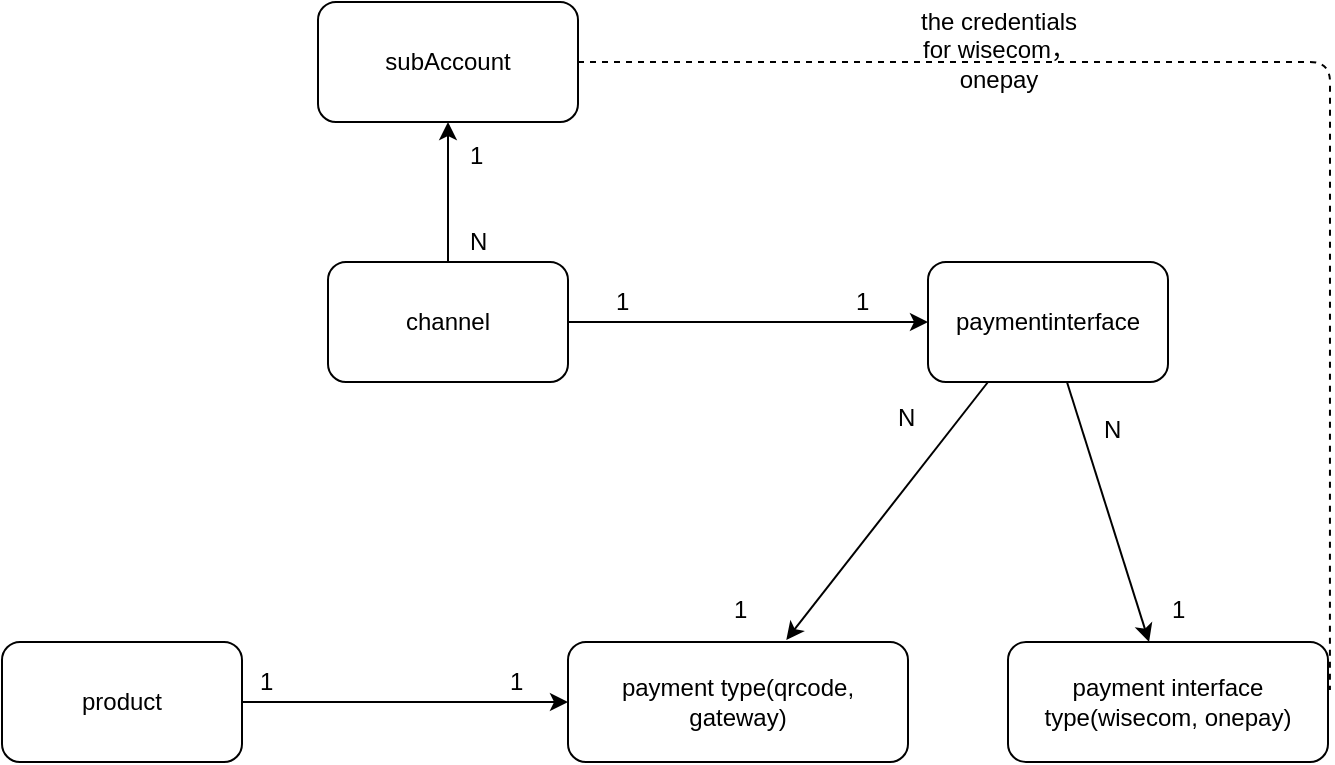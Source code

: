 <mxfile version="11.0.4" type="github"><diagram id="6E92XMnVio-HhjuMAIAm" name="第 1 页"><mxGraphModel dx="1028" dy="544" grid="1" gridSize="10" guides="1" tooltips="1" connect="1" arrows="1" fold="1" page="1" pageScale="1" pageWidth="827" pageHeight="1169" math="0" shadow="0"><root><mxCell id="0"/><mxCell id="1" parent="0"/><mxCell id="6HILd13-ZVRbZ04y7Zae-5" style="edgeStyle=orthogonalEdgeStyle;rounded=0;orthogonalLoop=1;jettySize=auto;html=1;entryX=0;entryY=0.5;entryDx=0;entryDy=0;" edge="1" parent="1" source="6HILd13-ZVRbZ04y7Zae-1" target="6HILd13-ZVRbZ04y7Zae-2"><mxGeometry relative="1" as="geometry"/></mxCell><mxCell id="6HILd13-ZVRbZ04y7Zae-22" value="" style="edgeStyle=none;rounded=0;orthogonalLoop=1;jettySize=auto;html=1;" edge="1" parent="1" source="6HILd13-ZVRbZ04y7Zae-1" target="6HILd13-ZVRbZ04y7Zae-21"><mxGeometry relative="1" as="geometry"/></mxCell><mxCell id="6HILd13-ZVRbZ04y7Zae-1" value="channel" style="rounded=1;whiteSpace=wrap;html=1;" vertex="1" parent="1"><mxGeometry x="250" y="140" width="120" height="60" as="geometry"/></mxCell><mxCell id="6HILd13-ZVRbZ04y7Zae-21" value="subAccount" style="rounded=1;whiteSpace=wrap;html=1;" vertex="1" parent="1"><mxGeometry x="245" y="10" width="130" height="60" as="geometry"/></mxCell><mxCell id="6HILd13-ZVRbZ04y7Zae-18" style="rounded=0;orthogonalLoop=1;jettySize=auto;html=1;" edge="1" parent="1" source="6HILd13-ZVRbZ04y7Zae-2" target="6HILd13-ZVRbZ04y7Zae-13"><mxGeometry relative="1" as="geometry"/></mxCell><mxCell id="6HILd13-ZVRbZ04y7Zae-2" value="paymentinterface" style="rounded=1;whiteSpace=wrap;html=1;" vertex="1" parent="1"><mxGeometry x="550" y="140" width="120" height="60" as="geometry"/></mxCell><mxCell id="6HILd13-ZVRbZ04y7Zae-6" value="1" style="text;html=1;resizable=0;points=[];autosize=1;align=left;verticalAlign=top;spacingTop=-4;" vertex="1" parent="1"><mxGeometry x="392" y="150" width="20" height="20" as="geometry"/></mxCell><mxCell id="6HILd13-ZVRbZ04y7Zae-7" value="1" style="text;html=1;resizable=0;points=[];autosize=1;align=left;verticalAlign=top;spacingTop=-4;" vertex="1" parent="1"><mxGeometry x="512" y="150" width="20" height="20" as="geometry"/></mxCell><mxCell id="6HILd13-ZVRbZ04y7Zae-9" value="payment type(&lt;span style=&quot;text-align: left ; white-space: nowrap&quot;&gt;qrcode,&lt;/span&gt;&lt;br&gt;&lt;span style=&quot;text-align: left ; white-space: nowrap&quot;&gt;gateway&lt;/span&gt;)" style="rounded=1;whiteSpace=wrap;html=1;" vertex="1" parent="1"><mxGeometry x="370" y="330" width="170" height="60" as="geometry"/></mxCell><mxCell id="6HILd13-ZVRbZ04y7Zae-10" value="" style="endArrow=classic;html=1;exitX=0.25;exitY=1;exitDx=0;exitDy=0;entryX=0.642;entryY=-0.017;entryDx=0;entryDy=0;entryPerimeter=0;" edge="1" parent="1" source="6HILd13-ZVRbZ04y7Zae-2" target="6HILd13-ZVRbZ04y7Zae-9"><mxGeometry width="50" height="50" relative="1" as="geometry"><mxPoint x="560" y="300" as="sourcePoint"/><mxPoint x="610" y="250" as="targetPoint"/></mxGeometry></mxCell><mxCell id="6HILd13-ZVRbZ04y7Zae-11" value="N" style="text;html=1;resizable=0;points=[];autosize=1;align=left;verticalAlign=top;spacingTop=-4;" vertex="1" parent="1"><mxGeometry x="533" y="208" width="20" height="20" as="geometry"/></mxCell><mxCell id="6HILd13-ZVRbZ04y7Zae-12" value="1" style="text;html=1;resizable=0;points=[];autosize=1;align=left;verticalAlign=top;spacingTop=-4;" vertex="1" parent="1"><mxGeometry x="451" y="304" width="20" height="20" as="geometry"/></mxCell><mxCell id="6HILd13-ZVRbZ04y7Zae-13" value="payment interface type(wisecom, onepay)" style="rounded=1;whiteSpace=wrap;html=1;" vertex="1" parent="1"><mxGeometry x="590" y="330" width="160" height="60" as="geometry"/></mxCell><mxCell id="6HILd13-ZVRbZ04y7Zae-19" value="N" style="text;html=1;resizable=0;points=[];autosize=1;align=left;verticalAlign=top;spacingTop=-4;" vertex="1" parent="1"><mxGeometry x="636" y="214" width="20" height="20" as="geometry"/></mxCell><mxCell id="6HILd13-ZVRbZ04y7Zae-20" value="1" style="text;html=1;resizable=0;points=[];autosize=1;align=left;verticalAlign=top;spacingTop=-4;" vertex="1" parent="1"><mxGeometry x="670" y="304" width="20" height="20" as="geometry"/></mxCell><mxCell id="6HILd13-ZVRbZ04y7Zae-24" value="N" style="text;html=1;resizable=0;points=[];autosize=1;align=left;verticalAlign=top;spacingTop=-4;" vertex="1" parent="1"><mxGeometry x="319" y="120" width="20" height="20" as="geometry"/></mxCell><mxCell id="6HILd13-ZVRbZ04y7Zae-25" value="1" style="text;html=1;resizable=0;points=[];autosize=1;align=left;verticalAlign=top;spacingTop=-4;" vertex="1" parent="1"><mxGeometry x="319" y="77" width="20" height="20" as="geometry"/></mxCell><mxCell id="6HILd13-ZVRbZ04y7Zae-27" value="" style="endArrow=none;dashed=1;html=1;exitX=1;exitY=0.5;exitDx=0;exitDy=0;entryX=1.006;entryY=0.4;entryDx=0;entryDy=0;entryPerimeter=0;" edge="1" parent="1" source="6HILd13-ZVRbZ04y7Zae-21" target="6HILd13-ZVRbZ04y7Zae-13"><mxGeometry width="50" height="50" relative="1" as="geometry"><mxPoint x="490" y="80" as="sourcePoint"/><mxPoint x="540" y="30" as="targetPoint"/><Array as="points"><mxPoint x="751" y="40"/></Array></mxGeometry></mxCell><mxCell id="6HILd13-ZVRbZ04y7Zae-29" value="&lt;div&gt;&lt;span style=&quot;white-space: normal&quot;&gt;the&amp;nbsp;&lt;/span&gt;&lt;span style=&quot;white-space: normal&quot;&gt;credentials for wisecom，onepay&lt;/span&gt;&lt;/div&gt;" style="text;html=1;resizable=0;points=[];autosize=1;align=center;verticalAlign=top;spacingTop=-4;" vertex="1" parent="1"><mxGeometry x="480" y="10" width="210" height="20" as="geometry"/></mxCell><mxCell id="6HILd13-ZVRbZ04y7Zae-30" value="product" style="text;html=1;resizable=0;points=[];autosize=1;align=left;verticalAlign=top;spacingTop=-4;" vertex="1" parent="1"><mxGeometry x="117" y="350" width="60" height="20" as="geometry"/></mxCell><mxCell id="6HILd13-ZVRbZ04y7Zae-33" style="edgeStyle=none;rounded=0;orthogonalLoop=1;jettySize=auto;html=1;entryX=0;entryY=0.5;entryDx=0;entryDy=0;" edge="1" parent="1" source="6HILd13-ZVRbZ04y7Zae-32" target="6HILd13-ZVRbZ04y7Zae-9"><mxGeometry relative="1" as="geometry"/></mxCell><mxCell id="6HILd13-ZVRbZ04y7Zae-32" value="product" style="rounded=1;whiteSpace=wrap;html=1;" vertex="1" parent="1"><mxGeometry x="87" y="330" width="120" height="60" as="geometry"/></mxCell><mxCell id="6HILd13-ZVRbZ04y7Zae-34" value="1" style="text;html=1;resizable=0;points=[];autosize=1;align=left;verticalAlign=top;spacingTop=-4;" vertex="1" parent="1"><mxGeometry x="214" y="340" width="20" height="20" as="geometry"/></mxCell><mxCell id="6HILd13-ZVRbZ04y7Zae-35" value="1" style="text;html=1;resizable=0;points=[];autosize=1;align=left;verticalAlign=top;spacingTop=-4;" vertex="1" parent="1"><mxGeometry x="339" y="340" width="20" height="20" as="geometry"/></mxCell></root></mxGraphModel></diagram></mxfile>